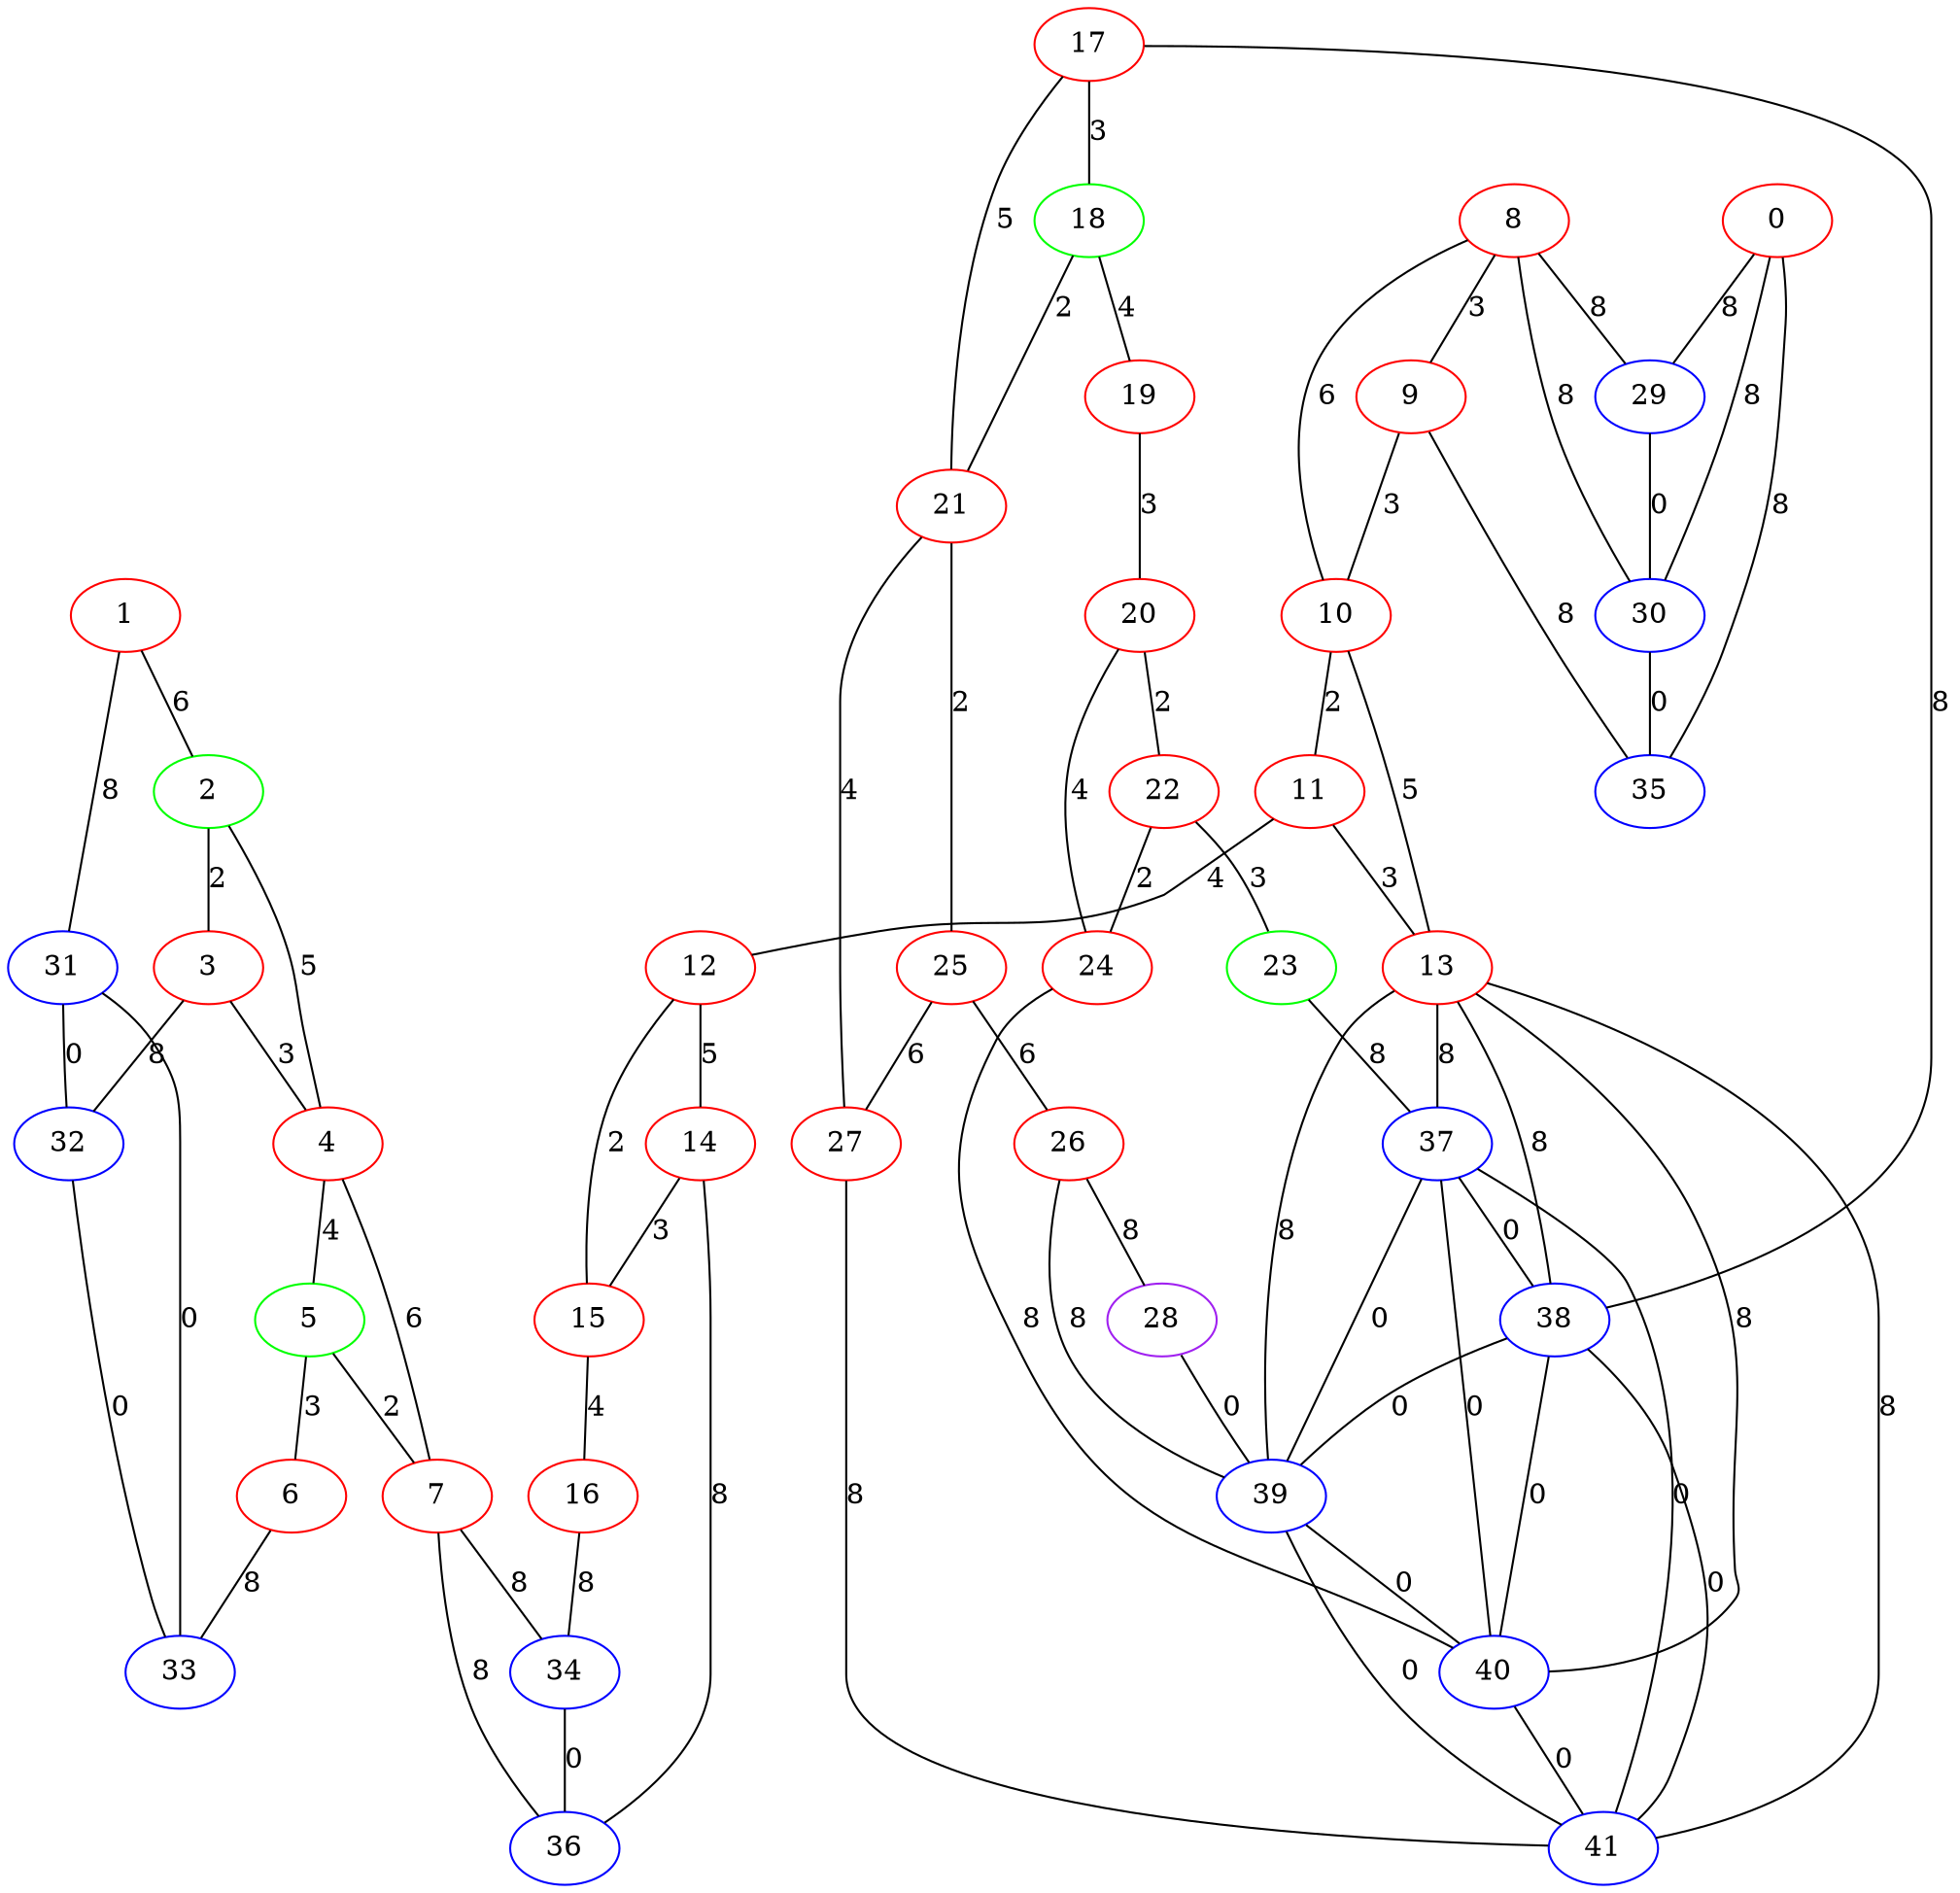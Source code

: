 graph "" {
0 [color=red, weight=1];
1 [color=red, weight=1];
2 [color=green, weight=2];
3 [color=red, weight=1];
4 [color=red, weight=1];
5 [color=green, weight=2];
6 [color=red, weight=1];
7 [color=red, weight=1];
8 [color=red, weight=1];
9 [color=red, weight=1];
10 [color=red, weight=1];
11 [color=red, weight=1];
12 [color=red, weight=1];
13 [color=red, weight=1];
14 [color=red, weight=1];
15 [color=red, weight=1];
16 [color=red, weight=1];
17 [color=red, weight=1];
18 [color=green, weight=2];
19 [color=red, weight=1];
20 [color=red, weight=1];
21 [color=red, weight=1];
22 [color=red, weight=1];
23 [color=green, weight=2];
24 [color=red, weight=1];
25 [color=red, weight=1];
26 [color=red, weight=1];
27 [color=red, weight=1];
28 [color=purple, weight=4];
29 [color=blue, weight=3];
30 [color=blue, weight=3];
31 [color=blue, weight=3];
32 [color=blue, weight=3];
33 [color=blue, weight=3];
34 [color=blue, weight=3];
35 [color=blue, weight=3];
36 [color=blue, weight=3];
37 [color=blue, weight=3];
38 [color=blue, weight=3];
39 [color=blue, weight=3];
40 [color=blue, weight=3];
41 [color=blue, weight=3];
0 -- 35  [key=0, label=8];
0 -- 29  [key=0, label=8];
0 -- 30  [key=0, label=8];
1 -- 2  [key=0, label=6];
1 -- 31  [key=0, label=8];
2 -- 3  [key=0, label=2];
2 -- 4  [key=0, label=5];
3 -- 32  [key=0, label=8];
3 -- 4  [key=0, label=3];
4 -- 5  [key=0, label=4];
4 -- 7  [key=0, label=6];
5 -- 6  [key=0, label=3];
5 -- 7  [key=0, label=2];
6 -- 33  [key=0, label=8];
7 -- 36  [key=0, label=8];
7 -- 34  [key=0, label=8];
8 -- 9  [key=0, label=3];
8 -- 10  [key=0, label=6];
8 -- 29  [key=0, label=8];
8 -- 30  [key=0, label=8];
9 -- 10  [key=0, label=3];
9 -- 35  [key=0, label=8];
10 -- 11  [key=0, label=2];
10 -- 13  [key=0, label=5];
11 -- 12  [key=0, label=4];
11 -- 13  [key=0, label=3];
12 -- 14  [key=0, label=5];
12 -- 15  [key=0, label=2];
13 -- 37  [key=0, label=8];
13 -- 38  [key=0, label=8];
13 -- 39  [key=0, label=8];
13 -- 40  [key=0, label=8];
13 -- 41  [key=0, label=8];
14 -- 36  [key=0, label=8];
14 -- 15  [key=0, label=3];
15 -- 16  [key=0, label=4];
16 -- 34  [key=0, label=8];
17 -- 18  [key=0, label=3];
17 -- 21  [key=0, label=5];
17 -- 38  [key=0, label=8];
18 -- 19  [key=0, label=4];
18 -- 21  [key=0, label=2];
19 -- 20  [key=0, label=3];
20 -- 24  [key=0, label=4];
20 -- 22  [key=0, label=2];
21 -- 25  [key=0, label=2];
21 -- 27  [key=0, label=4];
22 -- 24  [key=0, label=2];
22 -- 23  [key=0, label=3];
23 -- 37  [key=0, label=8];
24 -- 40  [key=0, label=8];
25 -- 26  [key=0, label=6];
25 -- 27  [key=0, label=6];
26 -- 28  [key=0, label=8];
26 -- 39  [key=0, label=8];
27 -- 41  [key=0, label=8];
28 -- 39  [key=0, label=0];
29 -- 30  [key=0, label=0];
30 -- 35  [key=0, label=0];
31 -- 32  [key=0, label=0];
31 -- 33  [key=0, label=0];
32 -- 33  [key=0, label=0];
34 -- 36  [key=0, label=0];
37 -- 38  [key=0, label=0];
37 -- 39  [key=0, label=0];
37 -- 40  [key=0, label=0];
37 -- 41  [key=0, label=0];
38 -- 39  [key=0, label=0];
38 -- 40  [key=0, label=0];
38 -- 41  [key=0, label=0];
39 -- 40  [key=0, label=0];
39 -- 41  [key=0, label=0];
40 -- 41  [key=0, label=0];
}
